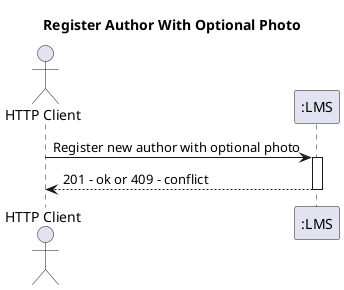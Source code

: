 @startuml
title Register Author With Optional Photo
actor HTTP_Client as "HTTP Client"
participant LMS as ":LMS"
autoactivate on

HTTP_Client -> LMS : Register new author with optional photo
LMS --> HTTP_Client : 201 - ok or 409 - conflict

@enduml